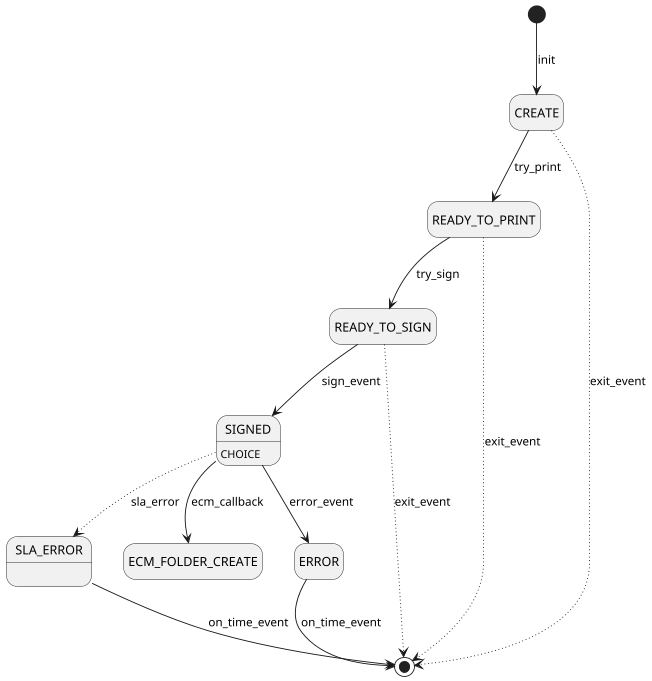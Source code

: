 @startuml
scale 0.9

hide empty description

SIGNED:CHOICE
SLA_ERROR:

[*] --> CREATE : init

CREATE --> READY_TO_PRINT : try_print
READY_TO_PRINT --> READY_TO_SIGN : try_sign
READY_TO_SIGN --> SIGNED : sign_event
SIGNED --> ECM_FOLDER_CREATE : ecm_callback
SIGNED --> ERROR :error_event
SIGNED -[dotted]-> SLA_ERROR : sla_error


CREATE -[dotted]-> [*] : exit_event
READY_TO_PRINT -[dotted]-> [*] : exit_event
READY_TO_SIGN -[dotted]-> [*] : exit_event
ERROR --> [*] : on_time_event
SLA_ERROR --> [*] : on_time_event
@enduml